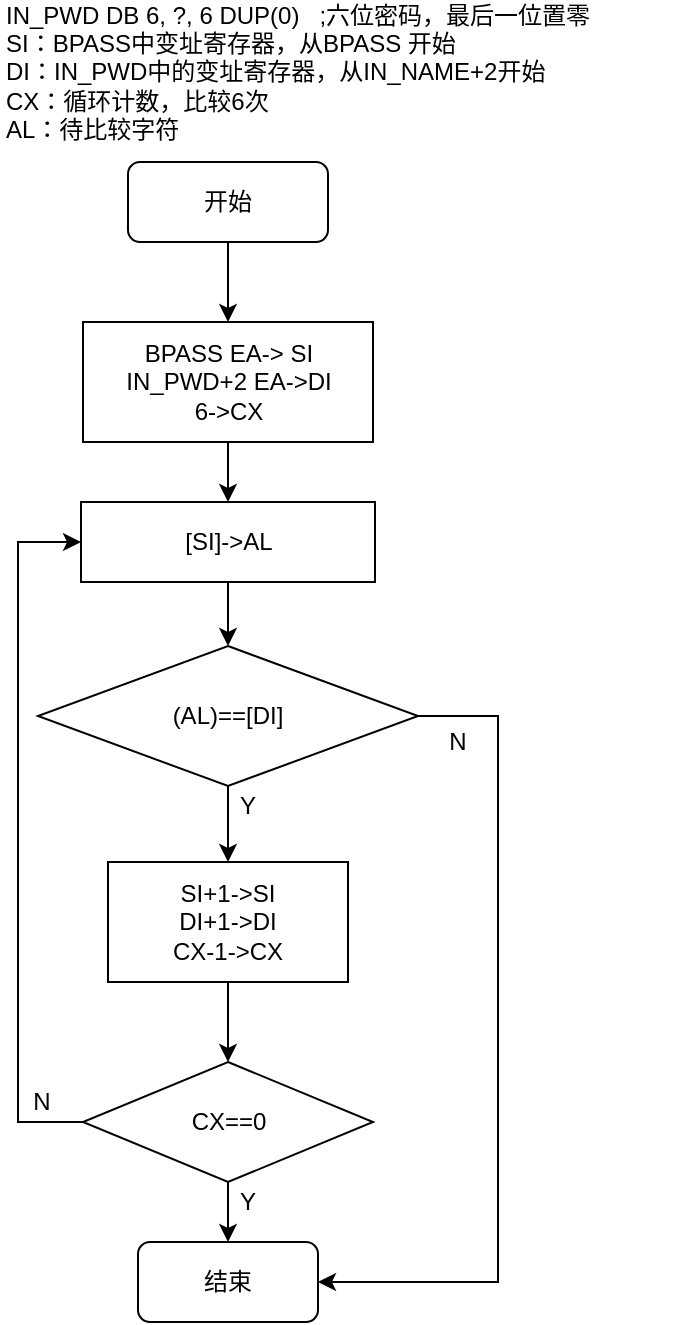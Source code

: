 <mxfile version="12.8.8" type="device"><diagram id="POsL4H6AtmNQdnc-9zwb" name="Page-1"><mxGraphModel dx="380" dy="525" grid="1" gridSize="10" guides="1" tooltips="1" connect="1" arrows="1" fold="1" page="1" pageScale="1" pageWidth="827" pageHeight="1169" math="0" shadow="0"><root><mxCell id="0"/><mxCell id="1" parent="0"/><mxCell id="3S8fi7fzz9YnUEJpleil-10" style="edgeStyle=orthogonalEdgeStyle;rounded=0;orthogonalLoop=1;jettySize=auto;html=1;exitX=0.5;exitY=1;exitDx=0;exitDy=0;" parent="1" source="3S8fi7fzz9YnUEJpleil-1" target="3S8fi7fzz9YnUEJpleil-3" edge="1"><mxGeometry relative="1" as="geometry"/></mxCell><mxCell id="3S8fi7fzz9YnUEJpleil-1" value="开始" style="rounded=1;whiteSpace=wrap;html=1;" parent="1" vertex="1"><mxGeometry x="225" y="240" width="100" height="40" as="geometry"/></mxCell><mxCell id="3S8fi7fzz9YnUEJpleil-2" value="结束" style="rounded=1;whiteSpace=wrap;html=1;" parent="1" vertex="1"><mxGeometry x="230" y="780" width="90" height="40" as="geometry"/></mxCell><mxCell id="3S8fi7fzz9YnUEJpleil-11" style="edgeStyle=orthogonalEdgeStyle;rounded=0;orthogonalLoop=1;jettySize=auto;html=1;" parent="1" source="3S8fi7fzz9YnUEJpleil-3" target="3S8fi7fzz9YnUEJpleil-6" edge="1"><mxGeometry relative="1" as="geometry"/></mxCell><mxCell id="3S8fi7fzz9YnUEJpleil-3" value="BPASS EA-&amp;gt; SI&lt;br&gt;IN_PWD+2 EA-&amp;gt;DI&lt;br&gt;6-&amp;gt;CX" style="rounded=0;whiteSpace=wrap;html=1;" parent="1" vertex="1"><mxGeometry x="202.5" y="320" width="145" height="60" as="geometry"/></mxCell><mxCell id="3S8fi7fzz9YnUEJpleil-12" style="edgeStyle=orthogonalEdgeStyle;rounded=0;orthogonalLoop=1;jettySize=auto;html=1;entryX=0.5;entryY=0;entryDx=0;entryDy=0;" parent="1" source="3S8fi7fzz9YnUEJpleil-6" target="3S8fi7fzz9YnUEJpleil-7" edge="1"><mxGeometry relative="1" as="geometry"/></mxCell><mxCell id="3S8fi7fzz9YnUEJpleil-6" value="[SI]-&amp;gt;AL" style="rounded=0;whiteSpace=wrap;html=1;" parent="1" vertex="1"><mxGeometry x="201.5" y="410" width="147" height="40" as="geometry"/></mxCell><mxCell id="3S8fi7fzz9YnUEJpleil-13" style="edgeStyle=orthogonalEdgeStyle;rounded=0;orthogonalLoop=1;jettySize=auto;html=1;entryX=0.5;entryY=0;entryDx=0;entryDy=0;" parent="1" source="3S8fi7fzz9YnUEJpleil-7" target="3S8fi7fzz9YnUEJpleil-8" edge="1"><mxGeometry relative="1" as="geometry"/></mxCell><mxCell id="3S8fi7fzz9YnUEJpleil-17" style="edgeStyle=orthogonalEdgeStyle;rounded=0;orthogonalLoop=1;jettySize=auto;html=1;entryX=1;entryY=0.5;entryDx=0;entryDy=0;exitX=1;exitY=0.5;exitDx=0;exitDy=0;" parent="1" source="3S8fi7fzz9YnUEJpleil-7" target="3S8fi7fzz9YnUEJpleil-2" edge="1"><mxGeometry relative="1" as="geometry"><mxPoint x="426.5" y="585" as="targetPoint"/><Array as="points"><mxPoint x="410" y="517"/><mxPoint x="410" y="800"/></Array></mxGeometry></mxCell><mxCell id="3S8fi7fzz9YnUEJpleil-7" value="(AL)==[DI]" style="rhombus;whiteSpace=wrap;html=1;" parent="1" vertex="1"><mxGeometry x="180" y="482" width="190" height="70" as="geometry"/></mxCell><mxCell id="3S8fi7fzz9YnUEJpleil-14" style="edgeStyle=orthogonalEdgeStyle;rounded=0;orthogonalLoop=1;jettySize=auto;html=1;entryX=0.5;entryY=0;entryDx=0;entryDy=0;" parent="1" source="3S8fi7fzz9YnUEJpleil-8" target="3S8fi7fzz9YnUEJpleil-9" edge="1"><mxGeometry relative="1" as="geometry"/></mxCell><mxCell id="3S8fi7fzz9YnUEJpleil-8" value="SI+1-&amp;gt;SI&lt;br&gt;DI+1-&amp;gt;DI&lt;br&gt;CX-1-&amp;gt;CX" style="rounded=0;whiteSpace=wrap;html=1;" parent="1" vertex="1"><mxGeometry x="215" y="590" width="120" height="60" as="geometry"/></mxCell><mxCell id="3S8fi7fzz9YnUEJpleil-15" style="edgeStyle=orthogonalEdgeStyle;rounded=0;orthogonalLoop=1;jettySize=auto;html=1;entryX=0.5;entryY=0;entryDx=0;entryDy=0;" parent="1" source="3S8fi7fzz9YnUEJpleil-9" target="3S8fi7fzz9YnUEJpleil-2" edge="1"><mxGeometry relative="1" as="geometry"/></mxCell><mxCell id="3S8fi7fzz9YnUEJpleil-18" style="edgeStyle=orthogonalEdgeStyle;rounded=0;orthogonalLoop=1;jettySize=auto;html=1;entryX=0;entryY=0.5;entryDx=0;entryDy=0;" parent="1" source="3S8fi7fzz9YnUEJpleil-9" target="3S8fi7fzz9YnUEJpleil-6" edge="1"><mxGeometry relative="1" as="geometry"><mxPoint x="150" y="540" as="targetPoint"/><Array as="points"><mxPoint x="170" y="720"/><mxPoint x="170" y="430"/></Array></mxGeometry></mxCell><mxCell id="3S8fi7fzz9YnUEJpleil-9" value="CX==0" style="rhombus;whiteSpace=wrap;html=1;" parent="1" vertex="1"><mxGeometry x="202.5" y="690" width="145" height="60" as="geometry"/></mxCell><mxCell id="3S8fi7fzz9YnUEJpleil-16" value="Y" style="text;html=1;strokeColor=none;fillColor=none;align=center;verticalAlign=middle;whiteSpace=wrap;rounded=0;" parent="1" vertex="1"><mxGeometry x="265" y="552" width="40" height="20" as="geometry"/></mxCell><mxCell id="3S8fi7fzz9YnUEJpleil-19" value="Y" style="text;html=1;strokeColor=none;fillColor=none;align=center;verticalAlign=middle;whiteSpace=wrap;rounded=0;" parent="1" vertex="1"><mxGeometry x="265" y="750" width="40" height="20" as="geometry"/></mxCell><mxCell id="3S8fi7fzz9YnUEJpleil-20" value="N" style="text;html=1;strokeColor=none;fillColor=none;align=center;verticalAlign=middle;whiteSpace=wrap;rounded=0;" parent="1" vertex="1"><mxGeometry x="370" y="520" width="40" height="20" as="geometry"/></mxCell><mxCell id="3S8fi7fzz9YnUEJpleil-21" value="N" style="text;html=1;strokeColor=none;fillColor=none;align=center;verticalAlign=middle;whiteSpace=wrap;rounded=0;" parent="1" vertex="1"><mxGeometry x="161.5" y="700" width="40" height="20" as="geometry"/></mxCell><mxCell id="3S8fi7fzz9YnUEJpleil-36" value="IN_PWD DB 6, ?, 6 DUP(0)&amp;nbsp; &amp;nbsp;;六位密码，最后一位置零&lt;br&gt;SI：BPASS中变址寄存器，从BPASS 开始&lt;br&gt;DI：IN_PWD中的变址寄存器，从IN_NAME+2开始&lt;br&gt;CX：循环计数，比较6次&lt;br&gt;AL：待比较字符" style="text;html=1;strokeColor=none;fillColor=none;align=left;verticalAlign=middle;whiteSpace=wrap;rounded=0;" parent="1" vertex="1"><mxGeometry x="161.5" y="160" width="340" height="70" as="geometry"/></mxCell></root></mxGraphModel></diagram></mxfile>